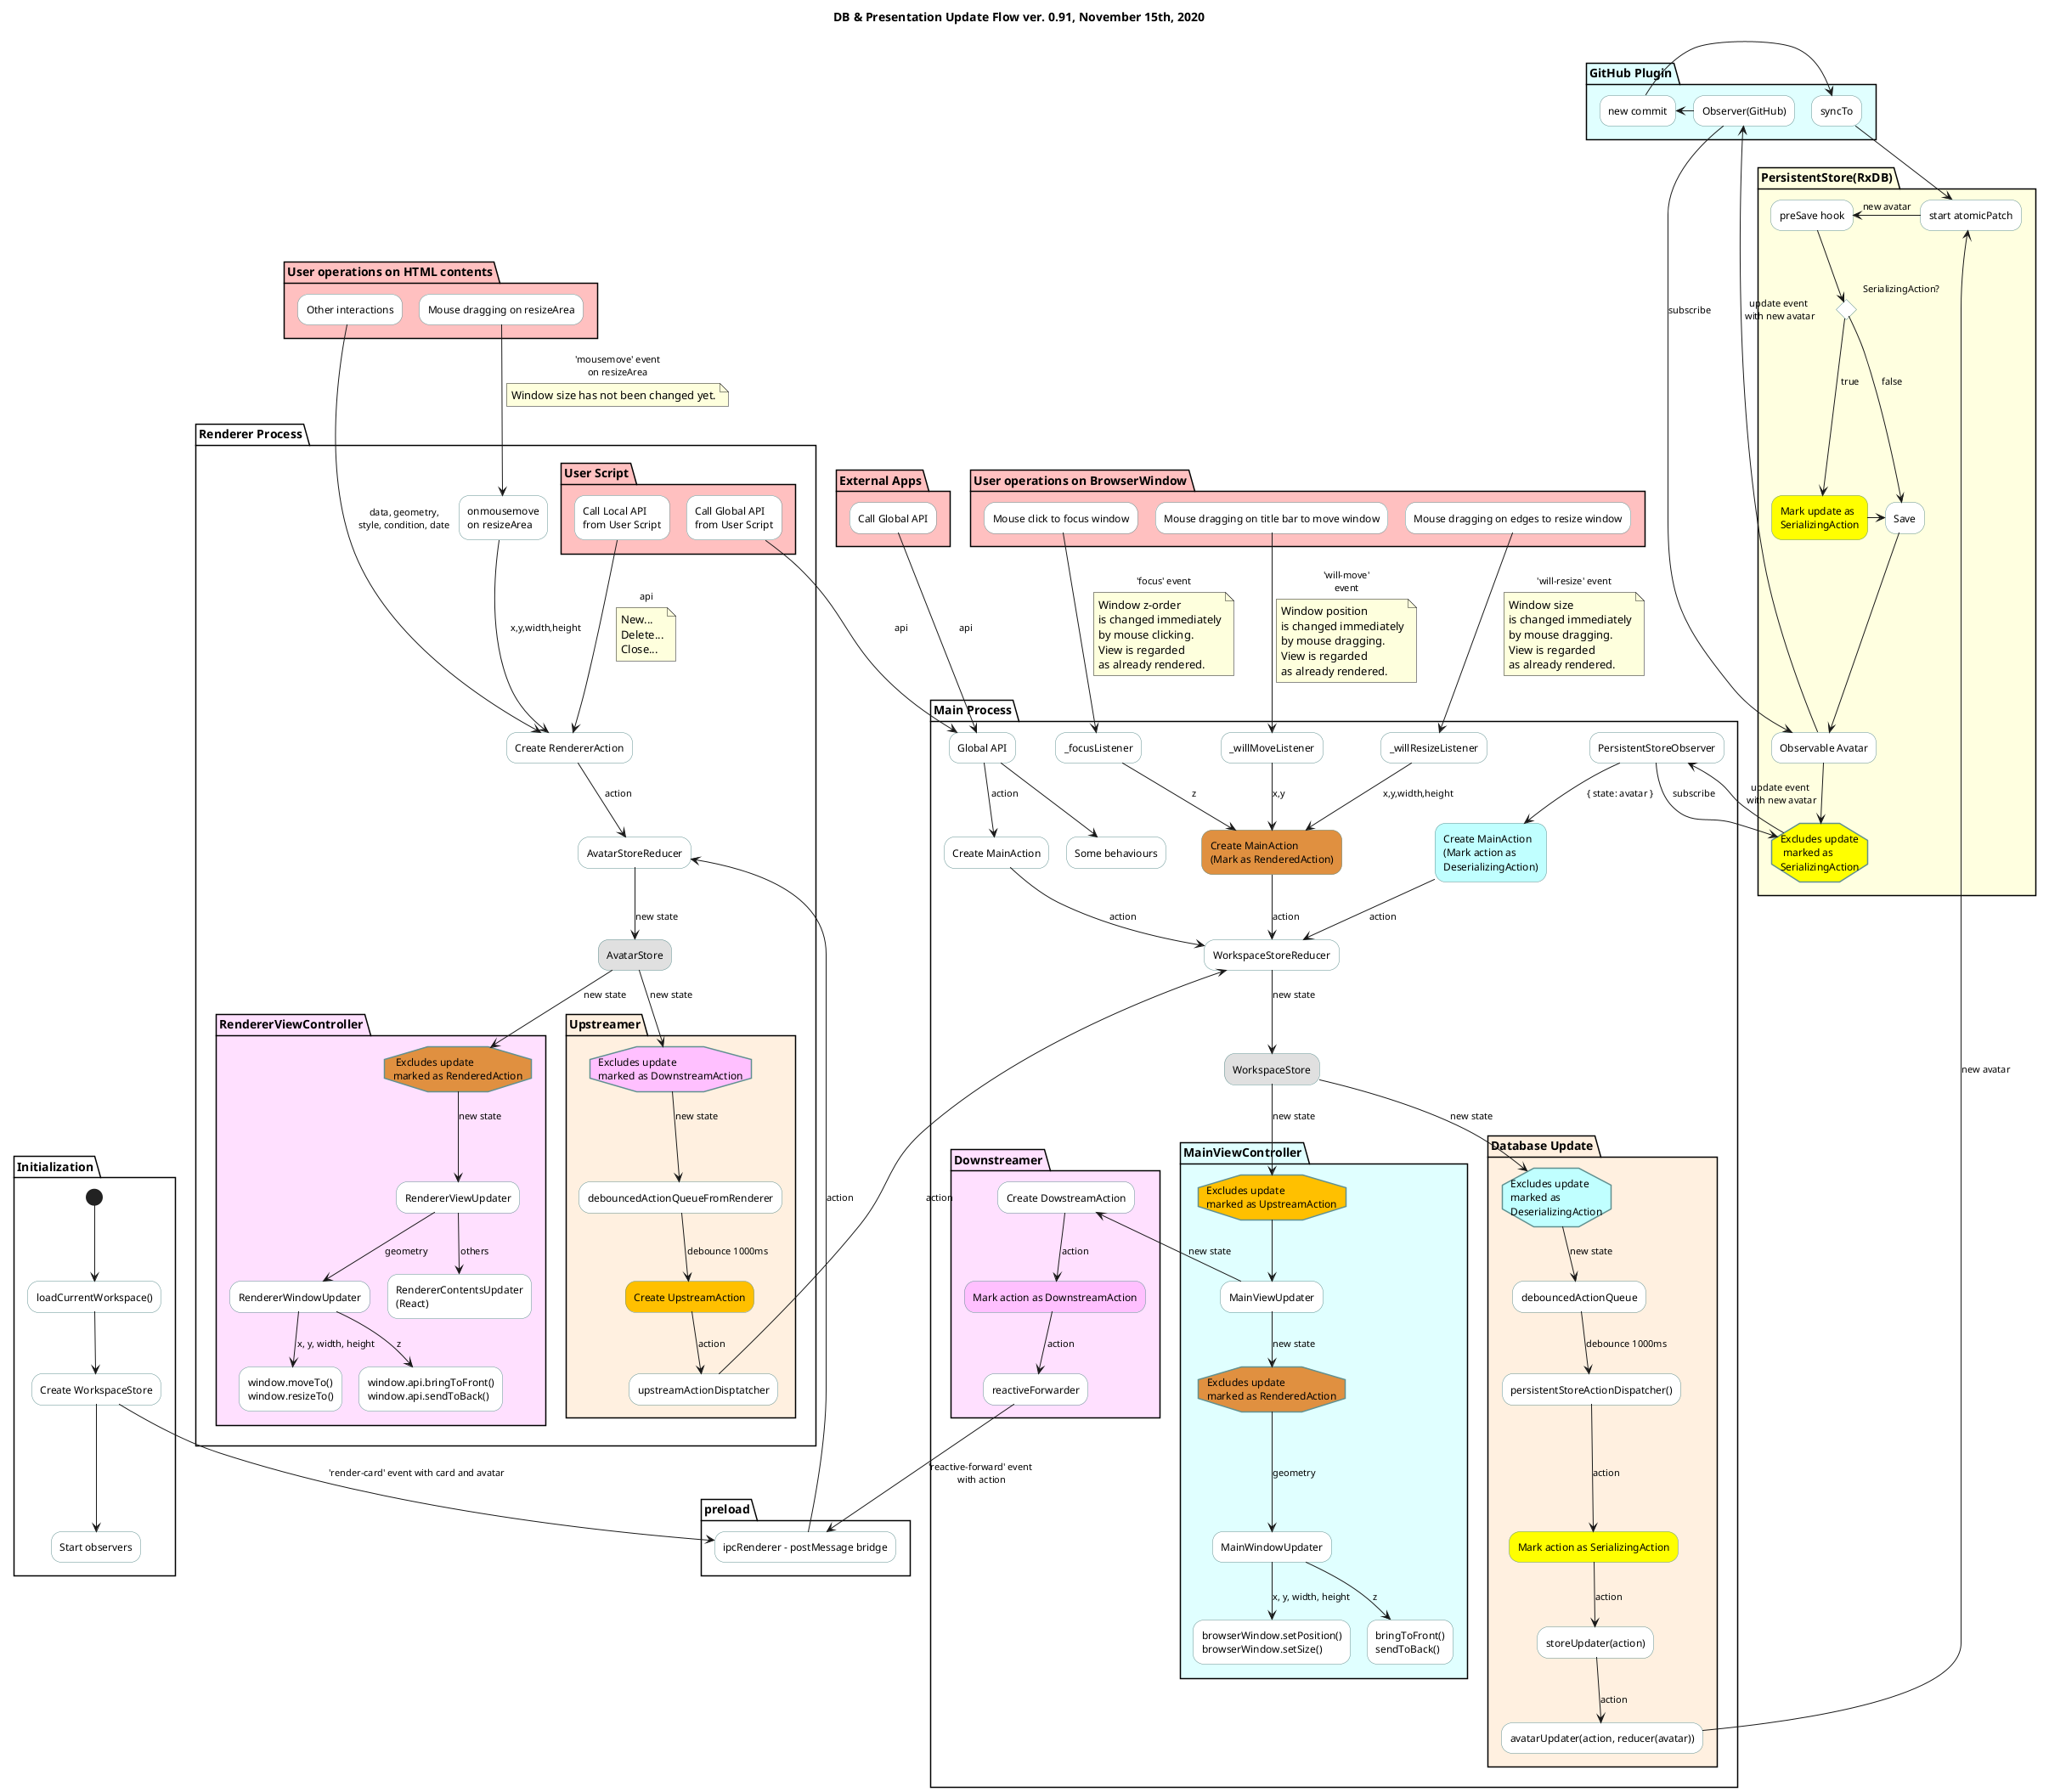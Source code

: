 ' PlantUML
@startuml
title DB & Presentation Update Flow ver. 0.91, November 15th, 2020

skinparam activity {
  BackgroundColor #ffffff
  BorderColor #609090
}
skinparam activityShape<< Exclude >> octagon

partition "Main Process" {
    "Create MainAction" --> [action] "WorkspaceStoreReducer"
    "Create MainAction\n(Mark action as\nDeserializingAction)" #c0ffff  --> [action] "WorkspaceStoreReducer"
    
    "PersistentStoreObserver"   --> [{ state: avatar }] "Create MainAction\n(Mark action as\nDeserializingAction)"
    
    "_willMoveListener" --> [x,y] "Create MainAction\n(Mark as RenderedAction)"
    "_willResizeListener" --> [x,y,width,height] Create MainAction\n(Mark as RenderedAction)
    "_focusListener" --> [z] "Create MainAction\n(Mark as RenderedAction)"
    "Create MainAction\n(Mark as RenderedAction)" #e09040 --> [action] "WorkspaceStoreReducer"

    "WorkspaceStoreReducer"    --> [new state] "WorkspaceStore" #e0e0e0
        partition MainViewController #e0ffff {
            
            "WorkspaceStore"    --> [new state] "Excludes update\nmarked as UpstreamAction" << Exclude >> #ffc000
                                --> "MainViewUpdater"
                "MainViewUpdater"   --> [new state] "Excludes update\nmarked as RenderedAction" << Exclude >> #e09040
                                    --> [geometry] "MainWindowUpdater"
                    "MainWindowUpdater" --> [x, y, width, height] "browserWindow.setPosition()\nbrowserWindow.setSize()"
                    "MainWindowUpdater" --> [z] "bringToFront()\nsendToBack()"
        }
        partition Downstreamer #ffe0ff {
            "MainViewUpdater"   -up-> [new state] "Create DowstreamAction"
                                --> [action] "Mark action as DownstreamAction" #ffc0ff
                                --> [action] "reactiveForwarder"
        }
        partition "Database Update" #fff0e0 {
            "WorkspaceStore"    --> [new state] "Excludes update\nmarked as\nDeserializingAction" << Exclude >> #c0ffff
                                --> [new state] "debouncedActionQueue"
                                --> [debounce 1000ms] "persistentStoreActionDispatcher()"
                                --> [action] "Mark action as SerializingAction" #ffff00                                
                                --> [action] "storeUpdater(action)"
                                --> [action] "avatarUpdater(action, reducer(avatar))"
       }
    "Global API" --> [action] "Create MainAction"
    "Global API" --> "Some behaviours"
}

partition Initialization {
    (*) --> "loadCurrentWorkspace()"
        --> "Create WorkspaceStore"
        --> "Start observers"
}
    
partition preload {
    "Create WorkspaceStore" --> ['render-card' event with card and avatar] "ipcRenderer - postMessage bridge"     
    "reactiveForwarder" --> ['reactive-forward' event\n with action] "ipcRenderer - postMessage bridge"
}

partition PersistentStore(RxDB)  #ffffe0 {
    "avatarUpdater(action, reducer(avatar))" --> [new avatar] "start atomicPatch"    
    "start atomicPatch" -left-> [new avatar] "preSave hook"
    if "SerializingAction?" then
        --> [true] "Mark update as\nSerializingAction" #ffff00 
        -right-> "Save"
    else 
        --> [false] "Save"
    "Save" -down-> "Observable Avatar"
    "Observable Avatar" --> "Excludes update\n marked as\nSerializingAction"

    "PersistentStoreObserver"   --> [subscribe] "Excludes update\n marked as\nSerializingAction" << Exclude >> #ffff00
                                --> [update event\n with new avatar] "PersistentStoreObserver"
}            

partition "GitHub Plugin" #e0ffff {
    "new commit" -right-> "syncTo"
    "syncTo" --> "start atomicPatch"
    "Observable Avatar" -up-> [update event\n with new avatar] "Observer(GitHub)"
    "Observer(GitHub)" -right-> [subscribe] "Observable Avatar"
    "Observer(GitHub)" -left-> "new commit"
}

partition "Renderer Process" {
        "onmousemove\non resizeArea"   --> [x,y,width,height] "Create RendererAction"
        partition "User Script" #ffc0c0 {
            "Call Global API\nfrom User Script" --> [api] "Global API"
            "Call Local API\nfrom User Script" --> [api] "Create RendererAction"            
            note on link
                New...
                Delete...
                Close...
            end note
        }
        "Create RendererAction" --> [action] "AvatarStoreReducer"
        "AvatarStoreReducer"    --> [new state] "AvatarStore"

        partition "RendererViewController" #ffe0ff {
            "AvatarStore" #e0e0e0   --> [new state] " Excludes update\nmarked as RenderedAction" << Exclude >> #e09040
                                    --> [new state] "RendererViewUpdater"
                "RendererViewUpdater"   --> [geometry] "RendererWindowUpdater"
                    "RendererWindowUpdater" --> [x, y, width, height] "window.moveTo()\nwindow.resizeTo()"
                    "RendererWindowUpdater" --> [z] "window.api.bringToFront()\nwindow.api.sendToBack()"
                "RendererViewUpdater" --> [others] "RendererContentsUpdater\n(React)"
        }
        partition "Upstreamer" #fff0e0 {
            "AvatarStore"   --> [new state] "Excludes update\nmarked as DownstreamAction" << Exclude >> #ffc0ff
                            --> [new state] "debouncedActionQueueFromRenderer"
                            --> [debounce 1000ms] "Create UpstreamAction" #ffc000
                            --> [action] "upstreamActionDisptatcher"
                            --> [action] "WorkspaceStoreReducer"
        }
    "ipcRenderer - postMessage bridge" --> [action] "AvatarStoreReducer"
}

partition "External Apps" #ffc0c0 {
    "Call Global API" --> [api] "Global API"
}

partition "User operations on BrowserWindow" #ffc0c0 {
    "Mouse dragging on title bar to move window" --> ['will-move'\nevent] "_willMoveListener"
    note on link
        Window position
        is changed immediately
        by mouse dragging.
        View is regarded
        as already rendered.
    end note
    "Mouse dragging on edges to resize window" --> ['will-resize' event] "_willResizeListener"
    note on link
        Window size
        is changed immediately
        by mouse dragging.
        View is regarded
        as already rendered.
    end note
    "Mouse click to focus window" --> ['focus' event] "_focusListener"
    note on link
        Window z-order
        is changed immediately
        by mouse clicking.
        View is regarded
        as already rendered.    
    end note
}

partition "User operations on HTML contents" #ffc0c0 {
    "Mouse dragging on resizeArea" --> ['mousemove' event\non resizeArea] "onmousemove\non resizeArea"
    note on link
        Window size has not been changed yet.
    end note

    "Other interactions" --> [data, geometry,\nstyle, condition, date] "Create RendererAction"
}

